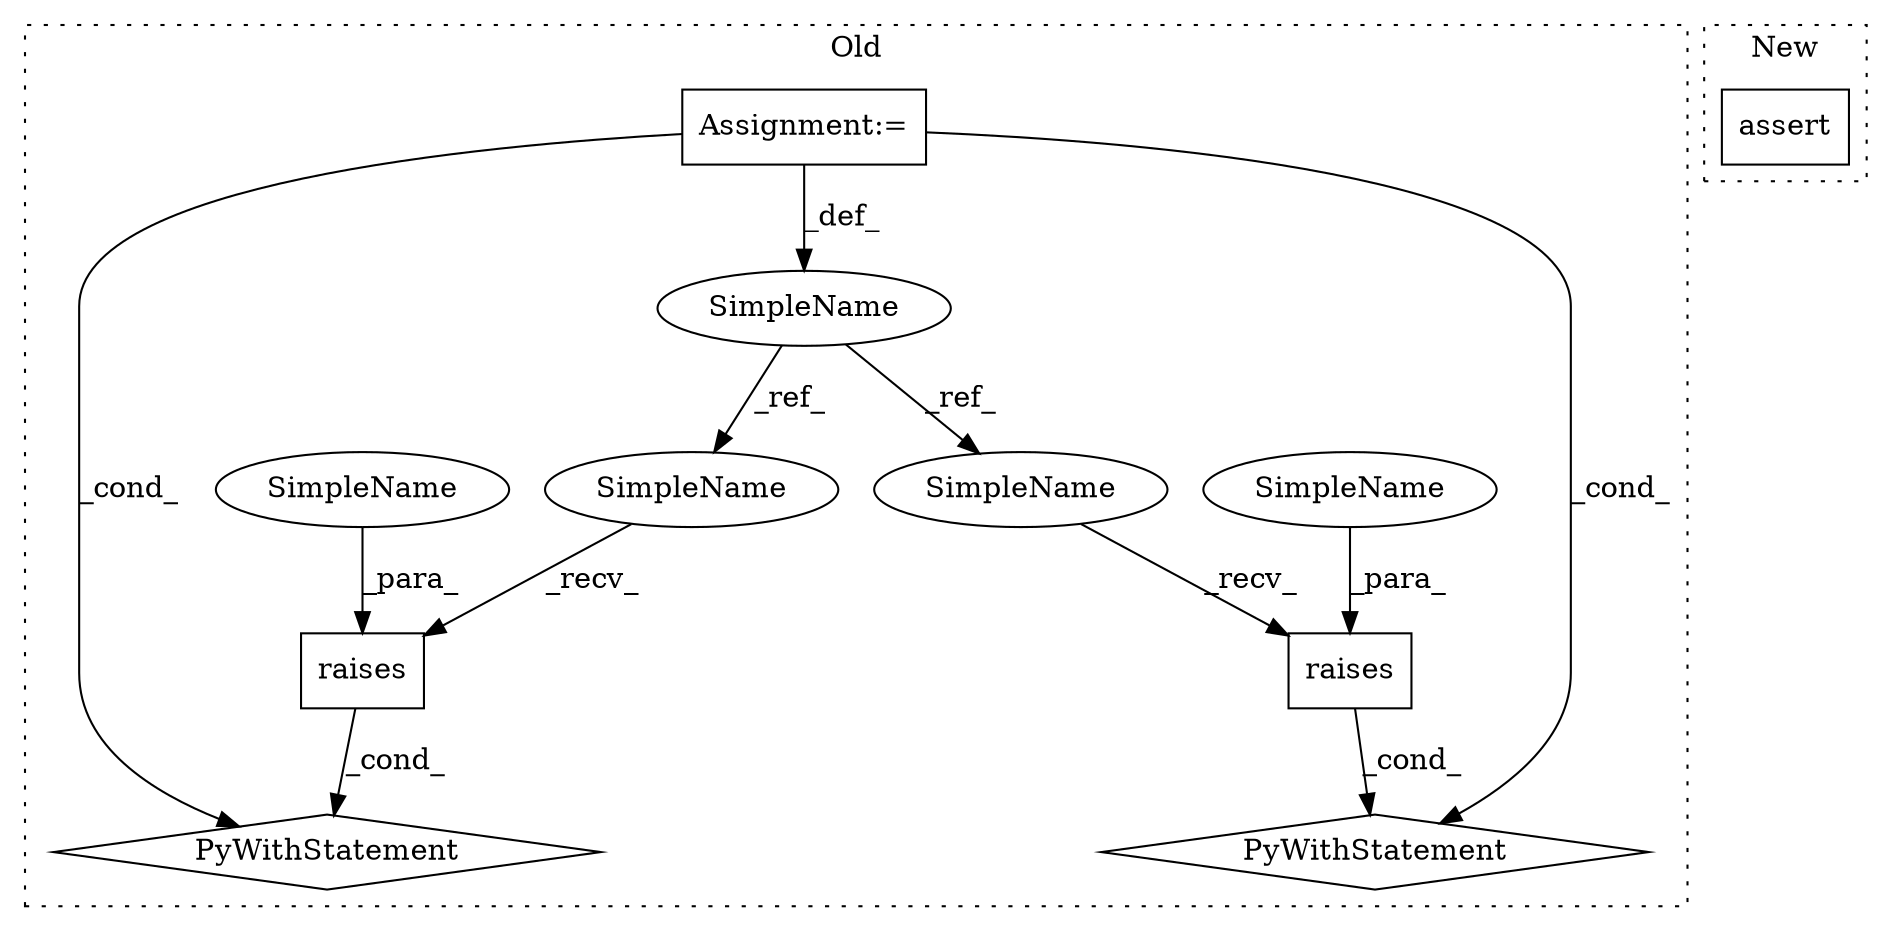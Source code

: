 digraph G {
subgraph cluster0 {
1 [label="raises" a="32" s="1874,1894" l="7,1" shape="box"];
3 [label="PyWithStatement" a="104" s="1857,1895" l="10,2" shape="diamond"];
4 [label="Assignment:=" a="7" s="828" l="6" shape="box"];
5 [label="raises" a="32" s="1822,1842" l="7,1" shape="box"];
6 [label="PyWithStatement" a="104" s="1805,1843" l="10,2" shape="diamond"];
7 [label="SimpleName" a="42" s="828" l="6" shape="ellipse"];
8 [label="SimpleName" a="42" s="1867" l="6" shape="ellipse"];
9 [label="SimpleName" a="42" s="1815" l="6" shape="ellipse"];
10 [label="SimpleName" a="42" s="1829" l="13" shape="ellipse"];
11 [label="SimpleName" a="42" s="1881" l="13" shape="ellipse"];
label = "Old";
style="dotted";
}
subgraph cluster1 {
2 [label="assert" a="6" s="1029" l="7" shape="box"];
label = "New";
style="dotted";
}
1 -> 3 [label="_cond_"];
4 -> 7 [label="_def_"];
4 -> 6 [label="_cond_"];
4 -> 3 [label="_cond_"];
5 -> 6 [label="_cond_"];
7 -> 8 [label="_ref_"];
7 -> 9 [label="_ref_"];
8 -> 1 [label="_recv_"];
9 -> 5 [label="_recv_"];
10 -> 5 [label="_para_"];
11 -> 1 [label="_para_"];
}